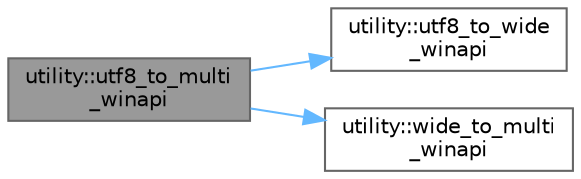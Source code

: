 digraph "utility::utf8_to_multi_winapi"
{
 // LATEX_PDF_SIZE
  bgcolor="transparent";
  edge [fontname=Helvetica,fontsize=10,labelfontname=Helvetica,labelfontsize=10];
  node [fontname=Helvetica,fontsize=10,shape=box,height=0.2,width=0.4];
  rankdir="LR";
  Node1 [id="Node000001",label="utility::utf8_to_multi\l_winapi",height=0.2,width=0.4,color="gray40", fillcolor="grey60", style="filled", fontcolor="black",tooltip=" "];
  Node1 -> Node2 [id="edge1_Node000001_Node000002",color="steelblue1",style="solid",tooltip=" "];
  Node2 [id="Node000002",label="utility::utf8_to_wide\l_winapi",height=0.2,width=0.4,color="grey40", fillcolor="white", style="filled",URL="$namespaceutility.html#a637dae77dc82e2d8016b8de5bd1002ac",tooltip=" "];
  Node1 -> Node3 [id="edge2_Node000001_Node000003",color="steelblue1",style="solid",tooltip=" "];
  Node3 [id="Node000003",label="utility::wide_to_multi\l_winapi",height=0.2,width=0.4,color="grey40", fillcolor="white", style="filled",URL="$namespaceutility.html#a50f8999cc0e9f7d5b0f9d56ab346c00b",tooltip=" "];
}

